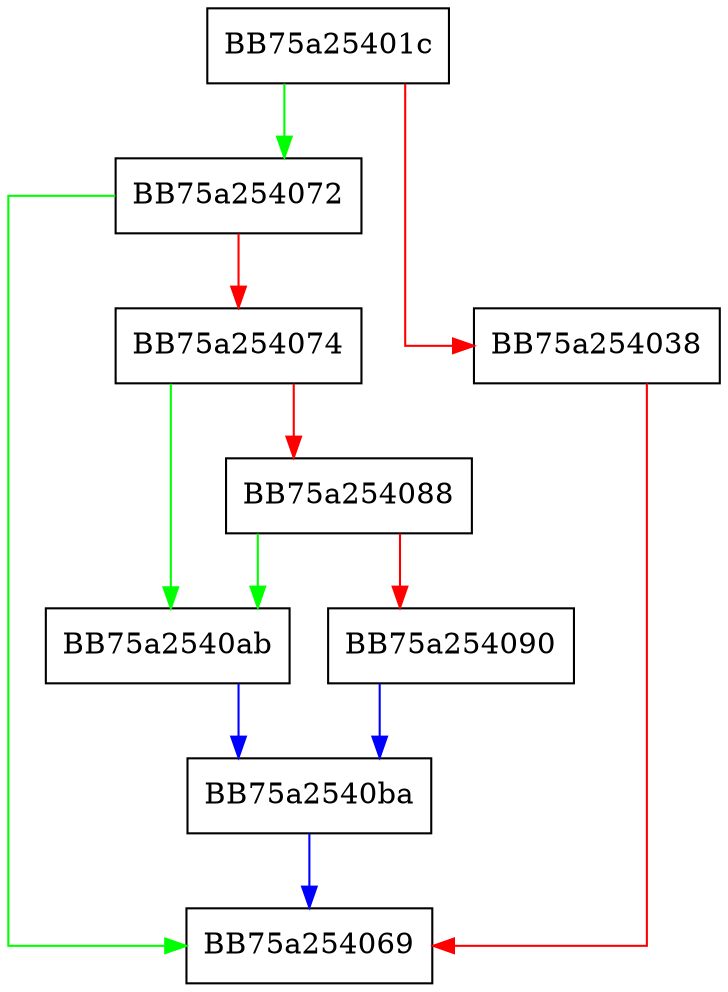 digraph resize {
  node [shape="box"];
  graph [splines=ortho];
  BB75a25401c -> BB75a254072 [color="green"];
  BB75a25401c -> BB75a254038 [color="red"];
  BB75a254038 -> BB75a254069 [color="red"];
  BB75a254072 -> BB75a254069 [color="green"];
  BB75a254072 -> BB75a254074 [color="red"];
  BB75a254074 -> BB75a2540ab [color="green"];
  BB75a254074 -> BB75a254088 [color="red"];
  BB75a254088 -> BB75a2540ab [color="green"];
  BB75a254088 -> BB75a254090 [color="red"];
  BB75a254090 -> BB75a2540ba [color="blue"];
  BB75a2540ab -> BB75a2540ba [color="blue"];
  BB75a2540ba -> BB75a254069 [color="blue"];
}
